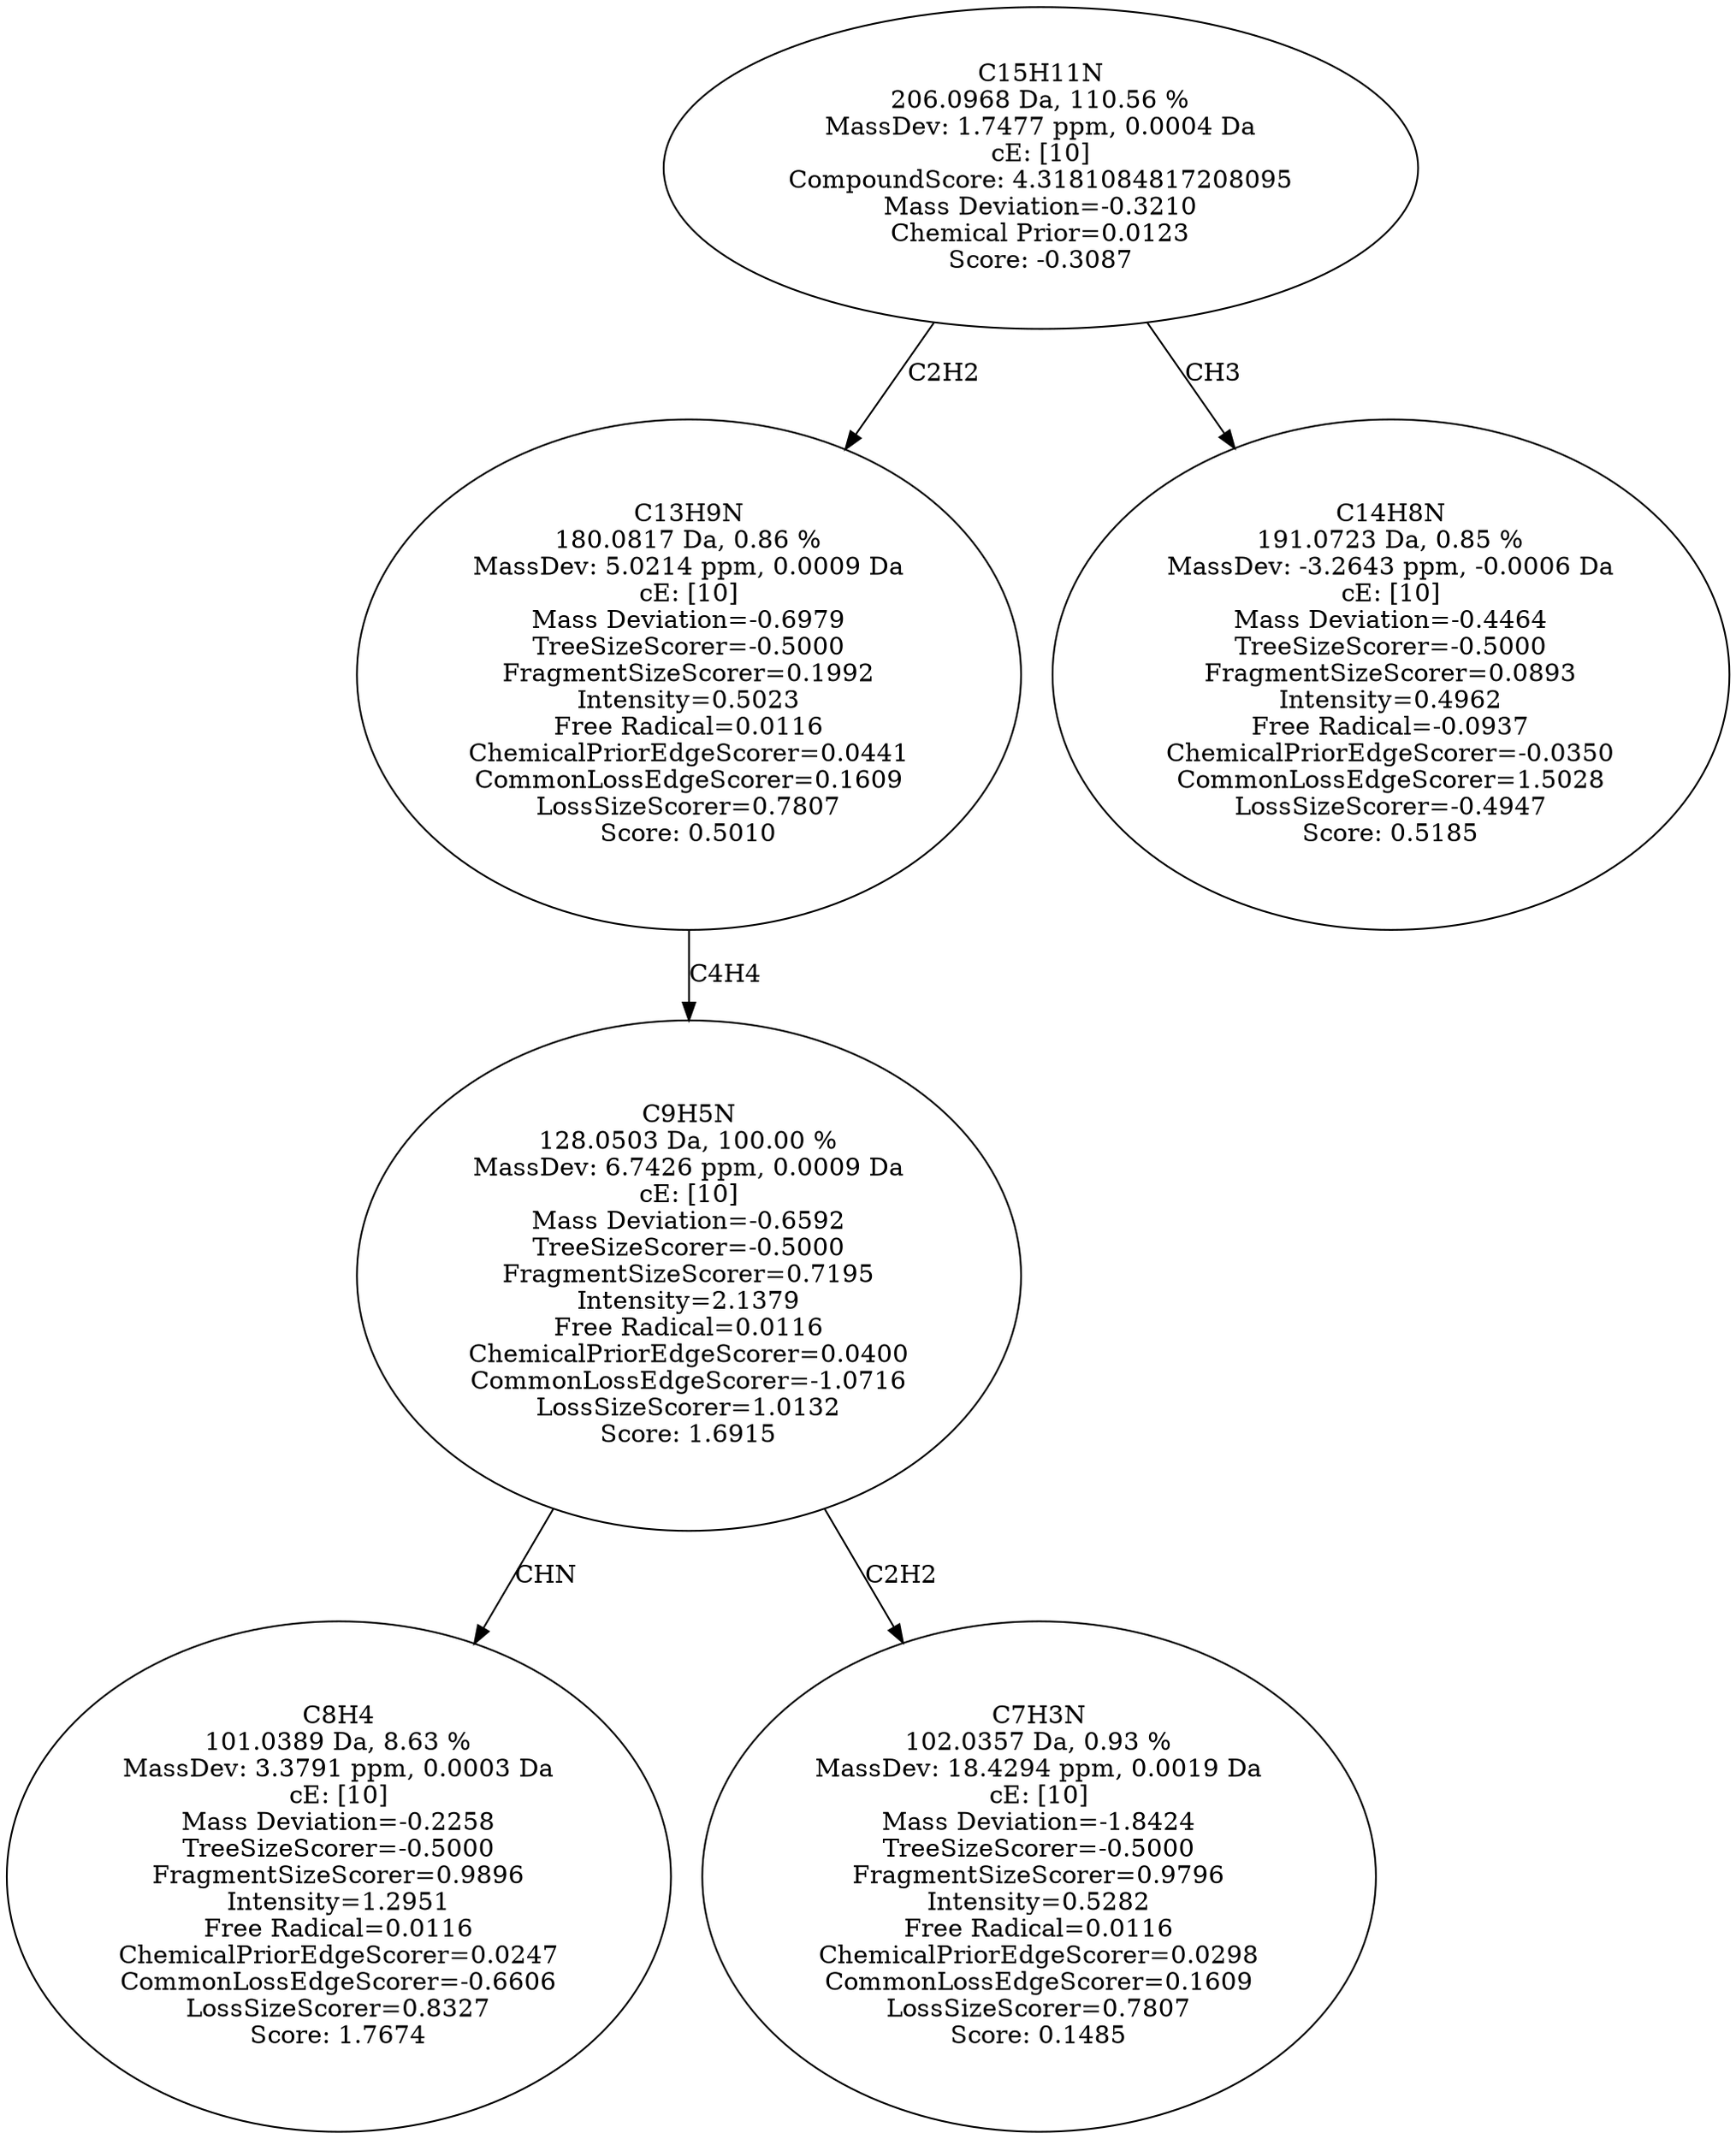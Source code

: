 strict digraph {
v1 [label="C8H4\n101.0389 Da, 8.63 %\nMassDev: 3.3791 ppm, 0.0003 Da\ncE: [10]\nMass Deviation=-0.2258\nTreeSizeScorer=-0.5000\nFragmentSizeScorer=0.9896\nIntensity=1.2951\nFree Radical=0.0116\nChemicalPriorEdgeScorer=0.0247\nCommonLossEdgeScorer=-0.6606\nLossSizeScorer=0.8327\nScore: 1.7674"];
v2 [label="C7H3N\n102.0357 Da, 0.93 %\nMassDev: 18.4294 ppm, 0.0019 Da\ncE: [10]\nMass Deviation=-1.8424\nTreeSizeScorer=-0.5000\nFragmentSizeScorer=0.9796\nIntensity=0.5282\nFree Radical=0.0116\nChemicalPriorEdgeScorer=0.0298\nCommonLossEdgeScorer=0.1609\nLossSizeScorer=0.7807\nScore: 0.1485"];
v3 [label="C9H5N\n128.0503 Da, 100.00 %\nMassDev: 6.7426 ppm, 0.0009 Da\ncE: [10]\nMass Deviation=-0.6592\nTreeSizeScorer=-0.5000\nFragmentSizeScorer=0.7195\nIntensity=2.1379\nFree Radical=0.0116\nChemicalPriorEdgeScorer=0.0400\nCommonLossEdgeScorer=-1.0716\nLossSizeScorer=1.0132\nScore: 1.6915"];
v4 [label="C13H9N\n180.0817 Da, 0.86 %\nMassDev: 5.0214 ppm, 0.0009 Da\ncE: [10]\nMass Deviation=-0.6979\nTreeSizeScorer=-0.5000\nFragmentSizeScorer=0.1992\nIntensity=0.5023\nFree Radical=0.0116\nChemicalPriorEdgeScorer=0.0441\nCommonLossEdgeScorer=0.1609\nLossSizeScorer=0.7807\nScore: 0.5010"];
v5 [label="C14H8N\n191.0723 Da, 0.85 %\nMassDev: -3.2643 ppm, -0.0006 Da\ncE: [10]\nMass Deviation=-0.4464\nTreeSizeScorer=-0.5000\nFragmentSizeScorer=0.0893\nIntensity=0.4962\nFree Radical=-0.0937\nChemicalPriorEdgeScorer=-0.0350\nCommonLossEdgeScorer=1.5028\nLossSizeScorer=-0.4947\nScore: 0.5185"];
v6 [label="C15H11N\n206.0968 Da, 110.56 %\nMassDev: 1.7477 ppm, 0.0004 Da\ncE: [10]\nCompoundScore: 4.3181084817208095\nMass Deviation=-0.3210\nChemical Prior=0.0123\nScore: -0.3087"];
v3 -> v1 [label="CHN"];
v3 -> v2 [label="C2H2"];
v4 -> v3 [label="C4H4"];
v6 -> v4 [label="C2H2"];
v6 -> v5 [label="CH3"];
}